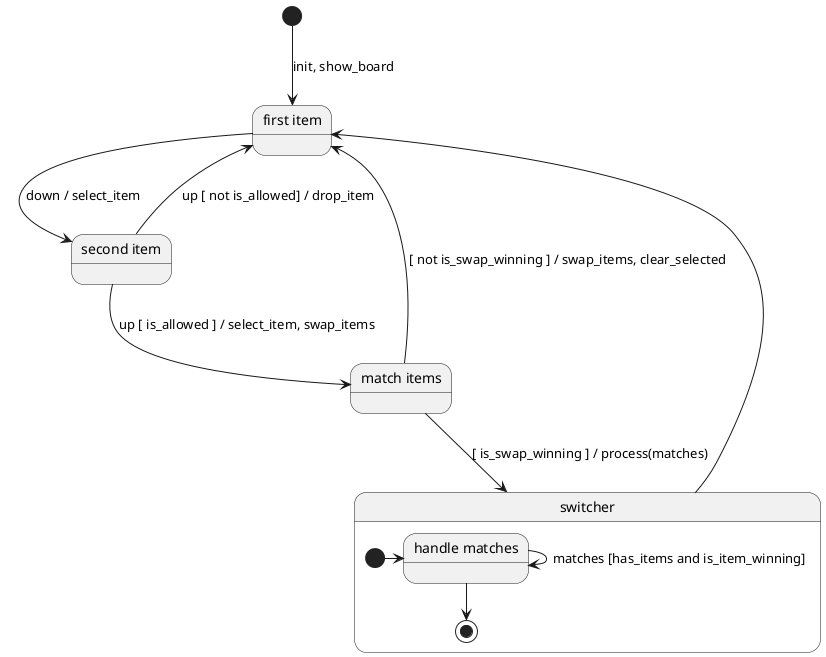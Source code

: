 @startuml

state "first item" as first_item
state "second item" as second_item
state "match items" as match_items

[*] --> first_item: init, show_board
first_item --> second_item: down / select_item
second_item --> match_items: up [ is_allowed ] / select_item, swap_items
second_item --> first_item: up [ not is_allowed] / drop_item
match_items --> switcher: [ is_swap_winning ] / process(matches)
match_items --> first_item: [ not is_swap_winning ] / swap_items, clear_selected
switcher --> first_item

state switcher {
  state "handle matches" as handle_matches
  [*] -right-> handle_matches
  handle_matches --> handle_matches: matches [has_items and is_item_winning]
  handle_matches -down-> [*]
}

@enduml
